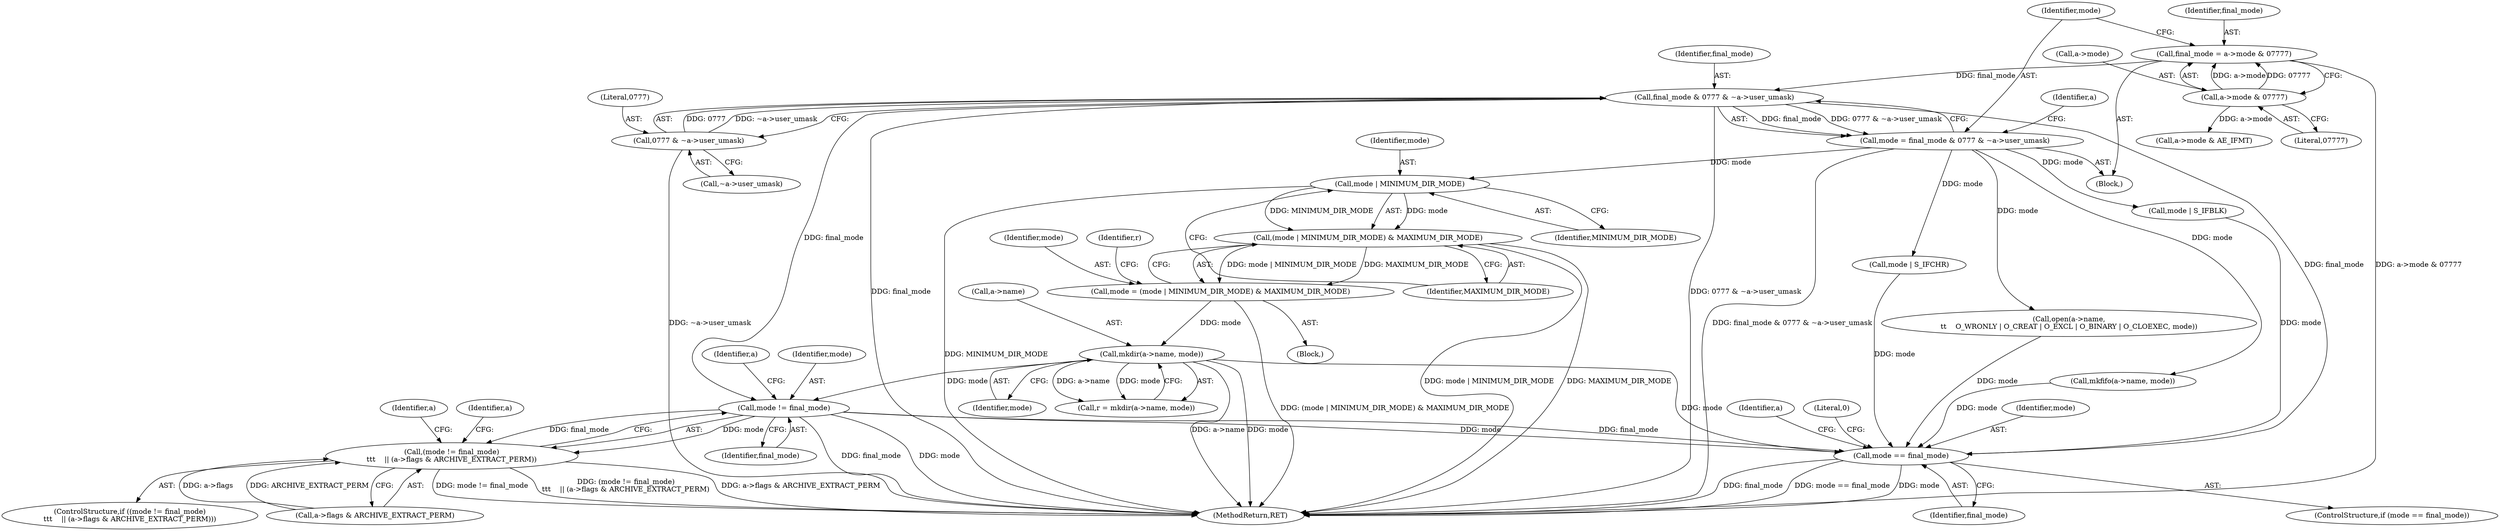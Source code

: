 digraph "0_libarchive_dfd6b54ce33960e420fb206d8872fb759b577ad9_1@API" {
"1000287" [label="(Call,mode != final_mode)"];
"1000261" [label="(Call,mkdir(a->name, mode))"];
"1000252" [label="(Call,mode = (mode | MINIMUM_DIR_MODE) & MAXIMUM_DIR_MODE)"];
"1000254" [label="(Call,(mode | MINIMUM_DIR_MODE) & MAXIMUM_DIR_MODE)"];
"1000255" [label="(Call,mode | MINIMUM_DIR_MODE)"];
"1000173" [label="(Call,mode = final_mode & 0777 & ~a->user_umask)"];
"1000175" [label="(Call,final_mode & 0777 & ~a->user_umask)"];
"1000166" [label="(Call,final_mode = a->mode & 07777)"];
"1000168" [label="(Call,a->mode & 07777)"];
"1000177" [label="(Call,0777 & ~a->user_umask)"];
"1000286" [label="(Call,(mode != final_mode)\n\t\t\t    || (a->flags & ARCHIVE_EXTRACT_PERM))"];
"1000324" [label="(Call,mode == final_mode)"];
"1000285" [label="(ControlStructure,if ((mode != final_mode)\n\t\t\t    || (a->flags & ARCHIVE_EXTRACT_PERM)))"];
"1000292" [label="(Identifier,a)"];
"1000166" [label="(Call,final_mode = a->mode & 07777)"];
"1000325" [label="(Identifier,mode)"];
"1000188" [label="(Block,)"];
"1000175" [label="(Call,final_mode & 0777 & ~a->user_umask)"];
"1000326" [label="(Identifier,final_mode)"];
"1000287" [label="(Call,mode != final_mode)"];
"1000243" [label="(Call,mode | S_IFBLK)"];
"1000258" [label="(Identifier,MAXIMUM_DIR_MODE)"];
"1000334" [label="(MethodReturn,RET)"];
"1000257" [label="(Identifier,MINIMUM_DIR_MODE)"];
"1000177" [label="(Call,0777 & ~a->user_umask)"];
"1000252" [label="(Call,mode = (mode | MINIMUM_DIR_MODE) & MAXIMUM_DIR_MODE)"];
"1000256" [label="(Identifier,mode)"];
"1000167" [label="(Identifier,final_mode)"];
"1000297" [label="(Identifier,a)"];
"1000323" [label="(ControlStructure,if (mode == final_mode))"];
"1000286" [label="(Call,(mode != final_mode)\n\t\t\t    || (a->flags & ARCHIVE_EXTRACT_PERM))"];
"1000290" [label="(Call,a->flags & ARCHIVE_EXTRACT_PERM)"];
"1000169" [label="(Call,a->mode)"];
"1000289" [label="(Identifier,final_mode)"];
"1000183" [label="(Call,a->mode & AE_IFMT)"];
"1000178" [label="(Literal,0777)"];
"1000125" [label="(Block,)"];
"1000265" [label="(Identifier,mode)"];
"1000255" [label="(Call,mode | MINIMUM_DIR_MODE)"];
"1000168" [label="(Call,a->mode & 07777)"];
"1000228" [label="(Call,mode | S_IFCHR)"];
"1000329" [label="(Identifier,a)"];
"1000253" [label="(Identifier,mode)"];
"1000195" [label="(Call,open(a->name,\n\t\t    O_WRONLY | O_CREAT | O_EXCL | O_BINARY | O_CLOEXEC, mode))"];
"1000179" [label="(Call,~a->user_umask)"];
"1000306" [label="(Identifier,a)"];
"1000176" [label="(Identifier,final_mode)"];
"1000288" [label="(Identifier,mode)"];
"1000174" [label="(Identifier,mode)"];
"1000261" [label="(Call,mkdir(a->name, mode))"];
"1000260" [label="(Identifier,r)"];
"1000313" [label="(Call,mkfifo(a->name, mode))"];
"1000173" [label="(Call,mode = final_mode & 0777 & ~a->user_umask)"];
"1000333" [label="(Literal,0)"];
"1000259" [label="(Call,r = mkdir(a->name, mode))"];
"1000172" [label="(Literal,07777)"];
"1000185" [label="(Identifier,a)"];
"1000262" [label="(Call,a->name)"];
"1000324" [label="(Call,mode == final_mode)"];
"1000254" [label="(Call,(mode | MINIMUM_DIR_MODE) & MAXIMUM_DIR_MODE)"];
"1000287" -> "1000286"  [label="AST: "];
"1000287" -> "1000289"  [label="CFG: "];
"1000288" -> "1000287"  [label="AST: "];
"1000289" -> "1000287"  [label="AST: "];
"1000292" -> "1000287"  [label="CFG: "];
"1000286" -> "1000287"  [label="CFG: "];
"1000287" -> "1000334"  [label="DDG: final_mode"];
"1000287" -> "1000334"  [label="DDG: mode"];
"1000287" -> "1000286"  [label="DDG: mode"];
"1000287" -> "1000286"  [label="DDG: final_mode"];
"1000261" -> "1000287"  [label="DDG: mode"];
"1000175" -> "1000287"  [label="DDG: final_mode"];
"1000287" -> "1000324"  [label="DDG: mode"];
"1000287" -> "1000324"  [label="DDG: final_mode"];
"1000261" -> "1000259"  [label="AST: "];
"1000261" -> "1000265"  [label="CFG: "];
"1000262" -> "1000261"  [label="AST: "];
"1000265" -> "1000261"  [label="AST: "];
"1000259" -> "1000261"  [label="CFG: "];
"1000261" -> "1000334"  [label="DDG: mode"];
"1000261" -> "1000334"  [label="DDG: a->name"];
"1000261" -> "1000259"  [label="DDG: a->name"];
"1000261" -> "1000259"  [label="DDG: mode"];
"1000252" -> "1000261"  [label="DDG: mode"];
"1000261" -> "1000324"  [label="DDG: mode"];
"1000252" -> "1000188"  [label="AST: "];
"1000252" -> "1000254"  [label="CFG: "];
"1000253" -> "1000252"  [label="AST: "];
"1000254" -> "1000252"  [label="AST: "];
"1000260" -> "1000252"  [label="CFG: "];
"1000252" -> "1000334"  [label="DDG: (mode | MINIMUM_DIR_MODE) & MAXIMUM_DIR_MODE"];
"1000254" -> "1000252"  [label="DDG: mode | MINIMUM_DIR_MODE"];
"1000254" -> "1000252"  [label="DDG: MAXIMUM_DIR_MODE"];
"1000254" -> "1000258"  [label="CFG: "];
"1000255" -> "1000254"  [label="AST: "];
"1000258" -> "1000254"  [label="AST: "];
"1000254" -> "1000334"  [label="DDG: mode | MINIMUM_DIR_MODE"];
"1000254" -> "1000334"  [label="DDG: MAXIMUM_DIR_MODE"];
"1000255" -> "1000254"  [label="DDG: mode"];
"1000255" -> "1000254"  [label="DDG: MINIMUM_DIR_MODE"];
"1000255" -> "1000257"  [label="CFG: "];
"1000256" -> "1000255"  [label="AST: "];
"1000257" -> "1000255"  [label="AST: "];
"1000258" -> "1000255"  [label="CFG: "];
"1000255" -> "1000334"  [label="DDG: MINIMUM_DIR_MODE"];
"1000173" -> "1000255"  [label="DDG: mode"];
"1000173" -> "1000125"  [label="AST: "];
"1000173" -> "1000175"  [label="CFG: "];
"1000174" -> "1000173"  [label="AST: "];
"1000175" -> "1000173"  [label="AST: "];
"1000185" -> "1000173"  [label="CFG: "];
"1000173" -> "1000334"  [label="DDG: final_mode & 0777 & ~a->user_umask"];
"1000175" -> "1000173"  [label="DDG: final_mode"];
"1000175" -> "1000173"  [label="DDG: 0777 & ~a->user_umask"];
"1000173" -> "1000195"  [label="DDG: mode"];
"1000173" -> "1000228"  [label="DDG: mode"];
"1000173" -> "1000243"  [label="DDG: mode"];
"1000173" -> "1000313"  [label="DDG: mode"];
"1000175" -> "1000177"  [label="CFG: "];
"1000176" -> "1000175"  [label="AST: "];
"1000177" -> "1000175"  [label="AST: "];
"1000175" -> "1000334"  [label="DDG: final_mode"];
"1000175" -> "1000334"  [label="DDG: 0777 & ~a->user_umask"];
"1000166" -> "1000175"  [label="DDG: final_mode"];
"1000177" -> "1000175"  [label="DDG: 0777"];
"1000177" -> "1000175"  [label="DDG: ~a->user_umask"];
"1000175" -> "1000324"  [label="DDG: final_mode"];
"1000166" -> "1000125"  [label="AST: "];
"1000166" -> "1000168"  [label="CFG: "];
"1000167" -> "1000166"  [label="AST: "];
"1000168" -> "1000166"  [label="AST: "];
"1000174" -> "1000166"  [label="CFG: "];
"1000166" -> "1000334"  [label="DDG: a->mode & 07777"];
"1000168" -> "1000166"  [label="DDG: a->mode"];
"1000168" -> "1000166"  [label="DDG: 07777"];
"1000168" -> "1000172"  [label="CFG: "];
"1000169" -> "1000168"  [label="AST: "];
"1000172" -> "1000168"  [label="AST: "];
"1000168" -> "1000183"  [label="DDG: a->mode"];
"1000177" -> "1000179"  [label="CFG: "];
"1000178" -> "1000177"  [label="AST: "];
"1000179" -> "1000177"  [label="AST: "];
"1000177" -> "1000334"  [label="DDG: ~a->user_umask"];
"1000286" -> "1000285"  [label="AST: "];
"1000286" -> "1000290"  [label="CFG: "];
"1000290" -> "1000286"  [label="AST: "];
"1000297" -> "1000286"  [label="CFG: "];
"1000306" -> "1000286"  [label="CFG: "];
"1000286" -> "1000334"  [label="DDG: (mode != final_mode)\n\t\t\t    || (a->flags & ARCHIVE_EXTRACT_PERM)"];
"1000286" -> "1000334"  [label="DDG: a->flags & ARCHIVE_EXTRACT_PERM"];
"1000286" -> "1000334"  [label="DDG: mode != final_mode"];
"1000290" -> "1000286"  [label="DDG: a->flags"];
"1000290" -> "1000286"  [label="DDG: ARCHIVE_EXTRACT_PERM"];
"1000324" -> "1000323"  [label="AST: "];
"1000324" -> "1000326"  [label="CFG: "];
"1000325" -> "1000324"  [label="AST: "];
"1000326" -> "1000324"  [label="AST: "];
"1000329" -> "1000324"  [label="CFG: "];
"1000333" -> "1000324"  [label="CFG: "];
"1000324" -> "1000334"  [label="DDG: final_mode"];
"1000324" -> "1000334"  [label="DDG: mode == final_mode"];
"1000324" -> "1000334"  [label="DDG: mode"];
"1000228" -> "1000324"  [label="DDG: mode"];
"1000195" -> "1000324"  [label="DDG: mode"];
"1000243" -> "1000324"  [label="DDG: mode"];
"1000313" -> "1000324"  [label="DDG: mode"];
}
